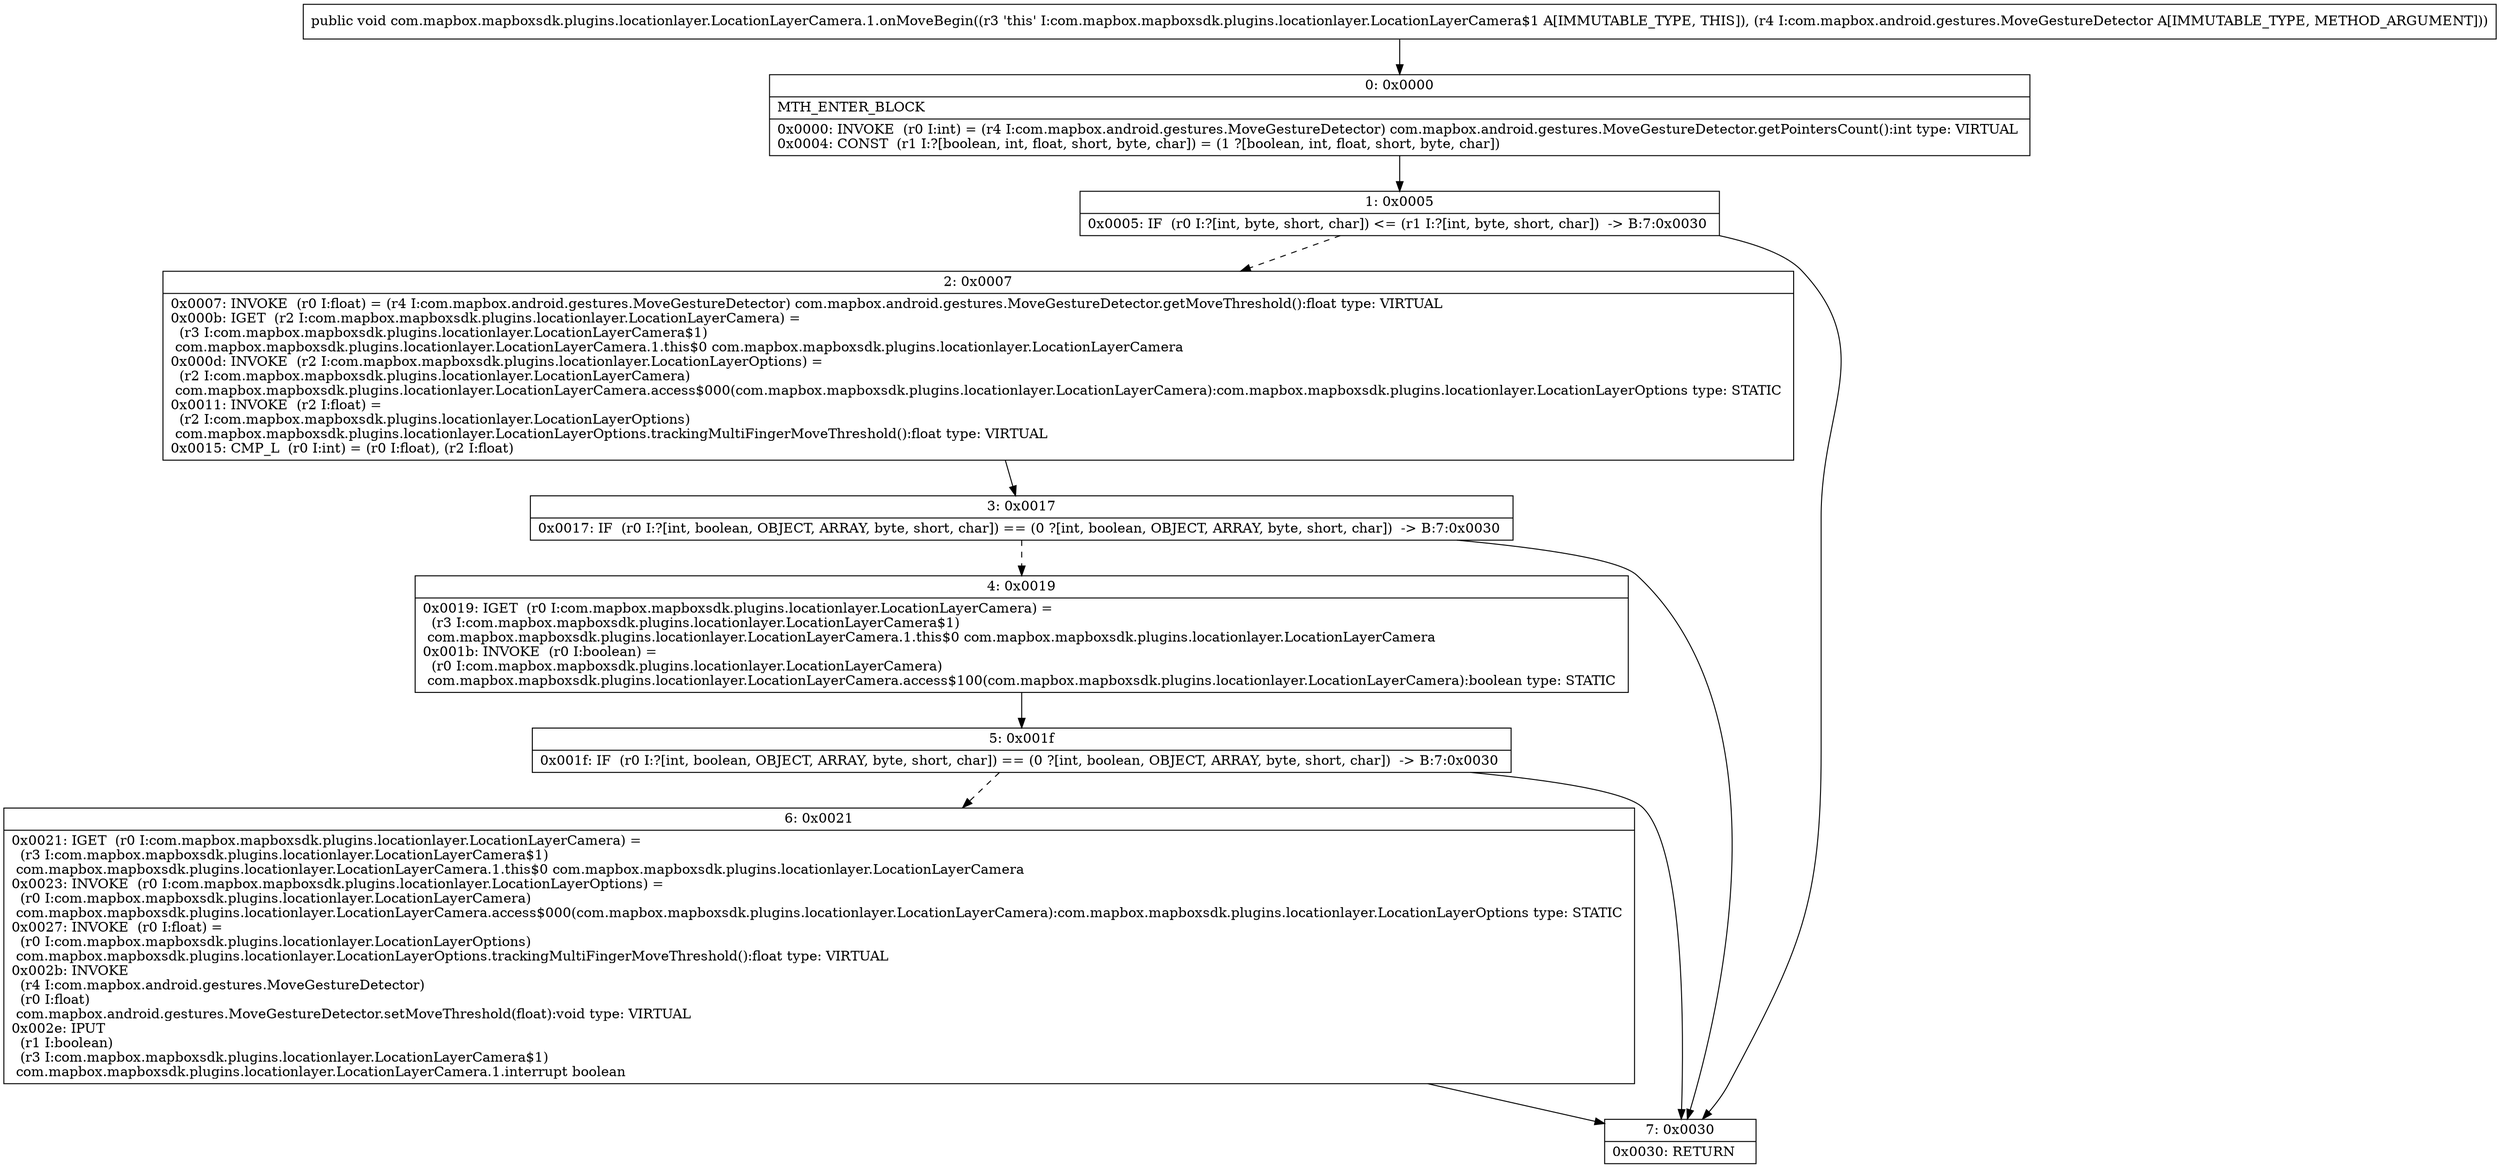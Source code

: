 digraph "CFG forcom.mapbox.mapboxsdk.plugins.locationlayer.LocationLayerCamera.1.onMoveBegin(Lcom\/mapbox\/android\/gestures\/MoveGestureDetector;)V" {
Node_0 [shape=record,label="{0\:\ 0x0000|MTH_ENTER_BLOCK\l|0x0000: INVOKE  (r0 I:int) = (r4 I:com.mapbox.android.gestures.MoveGestureDetector) com.mapbox.android.gestures.MoveGestureDetector.getPointersCount():int type: VIRTUAL \l0x0004: CONST  (r1 I:?[boolean, int, float, short, byte, char]) = (1 ?[boolean, int, float, short, byte, char]) \l}"];
Node_1 [shape=record,label="{1\:\ 0x0005|0x0005: IF  (r0 I:?[int, byte, short, char]) \<= (r1 I:?[int, byte, short, char])  \-\> B:7:0x0030 \l}"];
Node_2 [shape=record,label="{2\:\ 0x0007|0x0007: INVOKE  (r0 I:float) = (r4 I:com.mapbox.android.gestures.MoveGestureDetector) com.mapbox.android.gestures.MoveGestureDetector.getMoveThreshold():float type: VIRTUAL \l0x000b: IGET  (r2 I:com.mapbox.mapboxsdk.plugins.locationlayer.LocationLayerCamera) = \l  (r3 I:com.mapbox.mapboxsdk.plugins.locationlayer.LocationLayerCamera$1)\l com.mapbox.mapboxsdk.plugins.locationlayer.LocationLayerCamera.1.this$0 com.mapbox.mapboxsdk.plugins.locationlayer.LocationLayerCamera \l0x000d: INVOKE  (r2 I:com.mapbox.mapboxsdk.plugins.locationlayer.LocationLayerOptions) = \l  (r2 I:com.mapbox.mapboxsdk.plugins.locationlayer.LocationLayerCamera)\l com.mapbox.mapboxsdk.plugins.locationlayer.LocationLayerCamera.access$000(com.mapbox.mapboxsdk.plugins.locationlayer.LocationLayerCamera):com.mapbox.mapboxsdk.plugins.locationlayer.LocationLayerOptions type: STATIC \l0x0011: INVOKE  (r2 I:float) = \l  (r2 I:com.mapbox.mapboxsdk.plugins.locationlayer.LocationLayerOptions)\l com.mapbox.mapboxsdk.plugins.locationlayer.LocationLayerOptions.trackingMultiFingerMoveThreshold():float type: VIRTUAL \l0x0015: CMP_L  (r0 I:int) = (r0 I:float), (r2 I:float) \l}"];
Node_3 [shape=record,label="{3\:\ 0x0017|0x0017: IF  (r0 I:?[int, boolean, OBJECT, ARRAY, byte, short, char]) == (0 ?[int, boolean, OBJECT, ARRAY, byte, short, char])  \-\> B:7:0x0030 \l}"];
Node_4 [shape=record,label="{4\:\ 0x0019|0x0019: IGET  (r0 I:com.mapbox.mapboxsdk.plugins.locationlayer.LocationLayerCamera) = \l  (r3 I:com.mapbox.mapboxsdk.plugins.locationlayer.LocationLayerCamera$1)\l com.mapbox.mapboxsdk.plugins.locationlayer.LocationLayerCamera.1.this$0 com.mapbox.mapboxsdk.plugins.locationlayer.LocationLayerCamera \l0x001b: INVOKE  (r0 I:boolean) = \l  (r0 I:com.mapbox.mapboxsdk.plugins.locationlayer.LocationLayerCamera)\l com.mapbox.mapboxsdk.plugins.locationlayer.LocationLayerCamera.access$100(com.mapbox.mapboxsdk.plugins.locationlayer.LocationLayerCamera):boolean type: STATIC \l}"];
Node_5 [shape=record,label="{5\:\ 0x001f|0x001f: IF  (r0 I:?[int, boolean, OBJECT, ARRAY, byte, short, char]) == (0 ?[int, boolean, OBJECT, ARRAY, byte, short, char])  \-\> B:7:0x0030 \l}"];
Node_6 [shape=record,label="{6\:\ 0x0021|0x0021: IGET  (r0 I:com.mapbox.mapboxsdk.plugins.locationlayer.LocationLayerCamera) = \l  (r3 I:com.mapbox.mapboxsdk.plugins.locationlayer.LocationLayerCamera$1)\l com.mapbox.mapboxsdk.plugins.locationlayer.LocationLayerCamera.1.this$0 com.mapbox.mapboxsdk.plugins.locationlayer.LocationLayerCamera \l0x0023: INVOKE  (r0 I:com.mapbox.mapboxsdk.plugins.locationlayer.LocationLayerOptions) = \l  (r0 I:com.mapbox.mapboxsdk.plugins.locationlayer.LocationLayerCamera)\l com.mapbox.mapboxsdk.plugins.locationlayer.LocationLayerCamera.access$000(com.mapbox.mapboxsdk.plugins.locationlayer.LocationLayerCamera):com.mapbox.mapboxsdk.plugins.locationlayer.LocationLayerOptions type: STATIC \l0x0027: INVOKE  (r0 I:float) = \l  (r0 I:com.mapbox.mapboxsdk.plugins.locationlayer.LocationLayerOptions)\l com.mapbox.mapboxsdk.plugins.locationlayer.LocationLayerOptions.trackingMultiFingerMoveThreshold():float type: VIRTUAL \l0x002b: INVOKE  \l  (r4 I:com.mapbox.android.gestures.MoveGestureDetector)\l  (r0 I:float)\l com.mapbox.android.gestures.MoveGestureDetector.setMoveThreshold(float):void type: VIRTUAL \l0x002e: IPUT  \l  (r1 I:boolean)\l  (r3 I:com.mapbox.mapboxsdk.plugins.locationlayer.LocationLayerCamera$1)\l com.mapbox.mapboxsdk.plugins.locationlayer.LocationLayerCamera.1.interrupt boolean \l}"];
Node_7 [shape=record,label="{7\:\ 0x0030|0x0030: RETURN   \l}"];
MethodNode[shape=record,label="{public void com.mapbox.mapboxsdk.plugins.locationlayer.LocationLayerCamera.1.onMoveBegin((r3 'this' I:com.mapbox.mapboxsdk.plugins.locationlayer.LocationLayerCamera$1 A[IMMUTABLE_TYPE, THIS]), (r4 I:com.mapbox.android.gestures.MoveGestureDetector A[IMMUTABLE_TYPE, METHOD_ARGUMENT])) }"];
MethodNode -> Node_0;
Node_0 -> Node_1;
Node_1 -> Node_2[style=dashed];
Node_1 -> Node_7;
Node_2 -> Node_3;
Node_3 -> Node_4[style=dashed];
Node_3 -> Node_7;
Node_4 -> Node_5;
Node_5 -> Node_6[style=dashed];
Node_5 -> Node_7;
Node_6 -> Node_7;
}

